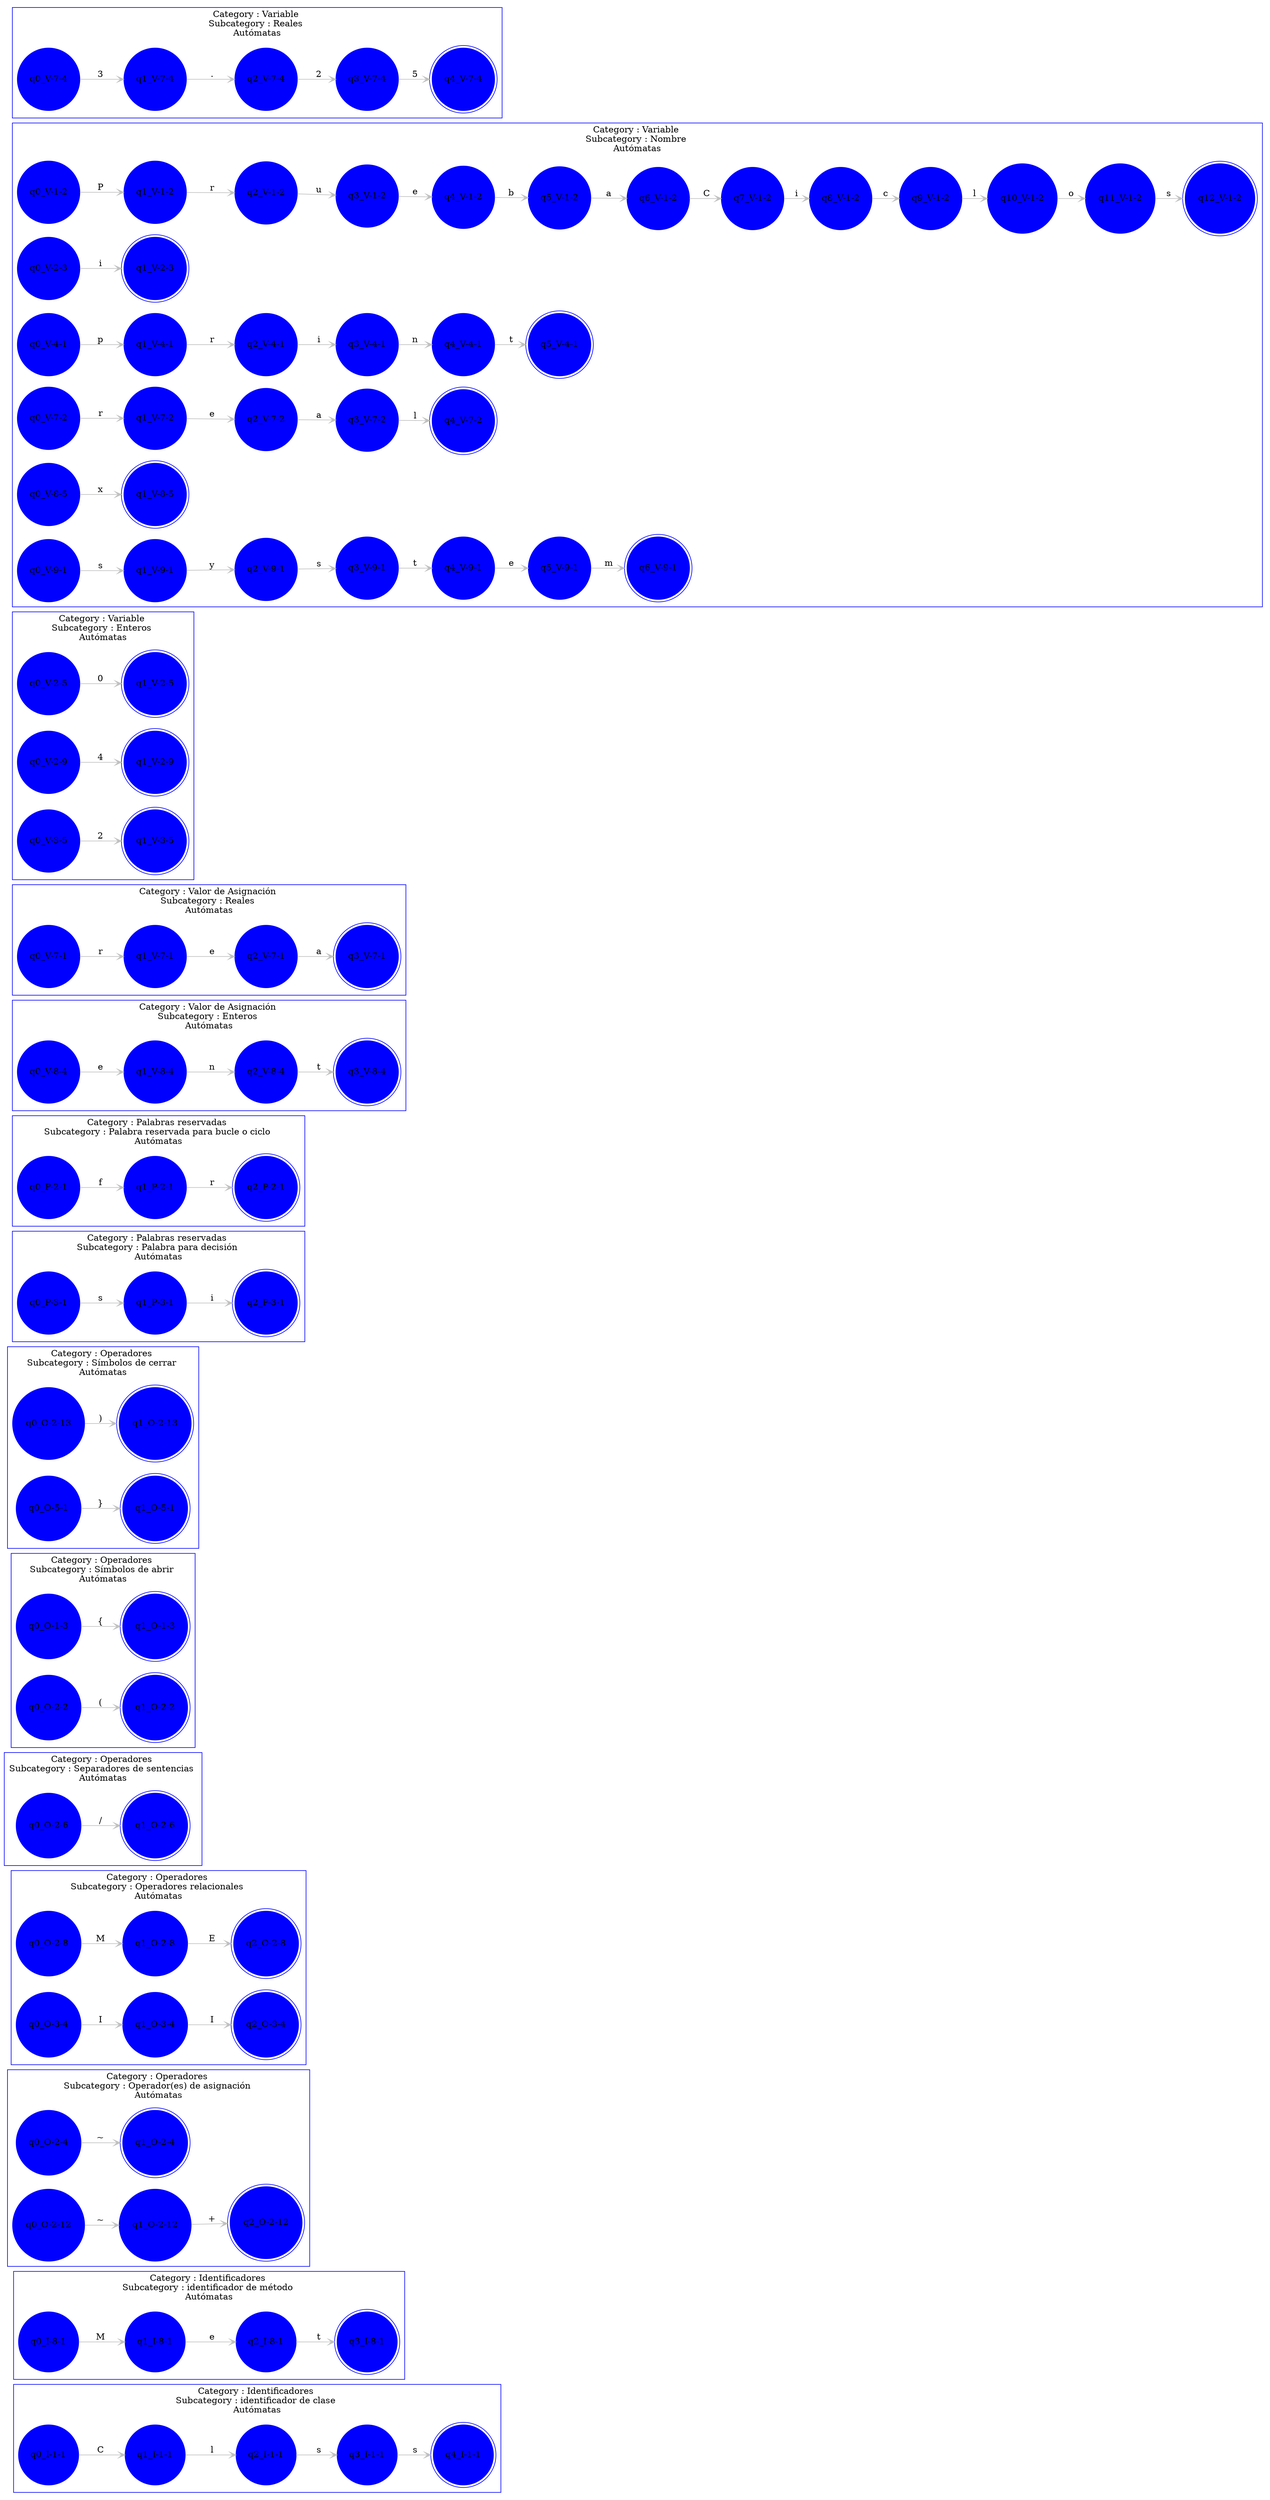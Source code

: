 // Autómatas para las palabras
digraph {
	rankdir=LR
	subgraph "cluster_Identificadores_identificador de clase" {
		label="Category : Identificadores 
Subcategory : identificador de clase 
Autómatas"
		color=blue
		rankdir=LR
		"q4_I-1-1" [label="q4_I-1-1" color=blue fontcolor=black peripheries=2 shape=circle style=filled]
		"q0_I-1-1" [label="q0_I-1-1" color=blue fontcolor=black shape=circle style=filled]
		"q1_I-1-1" [label="q1_I-1-1" color=blue fontcolor=black shape=circle style=filled]
		"q2_I-1-1" [label="q2_I-1-1" color=blue fontcolor=black shape=circle style=filled]
		"q3_I-1-1" [label="q3_I-1-1" color=blue fontcolor=black shape=circle style=filled]
		"q4_I-1-1" [label="q4_I-1-1" color=blue fontcolor=black shape=circle style=filled]
		"q0_I-1-1" -> "q1_I-1-1" [label=C arrowhead=vee color=grey dir=forward fontcolor=black style=solid]
		"q1_I-1-1" -> "q2_I-1-1" [label=l arrowhead=vee color=grey dir=forward fontcolor=black style=solid]
		"q2_I-1-1" -> "q3_I-1-1" [label=s arrowhead=vee color=grey dir=forward fontcolor=black style=solid]
		"q3_I-1-1" -> "q4_I-1-1" [label=s arrowhead=vee color=grey dir=forward fontcolor=black style=solid]
	}
	subgraph "cluster_Identificadores_identificador de método" {
		label="Category : Identificadores 
Subcategory : identificador de método 
Autómatas"
		color=blue
		rankdir=LR
		"q3_I-8-1" [label="q3_I-8-1" color=blue fontcolor=black peripheries=2 shape=circle style=filled]
		"q0_I-8-1" [label="q0_I-8-1" color=blue fontcolor=black shape=circle style=filled]
		"q1_I-8-1" [label="q1_I-8-1" color=blue fontcolor=black shape=circle style=filled]
		"q2_I-8-1" [label="q2_I-8-1" color=blue fontcolor=black shape=circle style=filled]
		"q3_I-8-1" [label="q3_I-8-1" color=blue fontcolor=black shape=circle style=filled]
		"q0_I-8-1" -> "q1_I-8-1" [label=M arrowhead=vee color=grey dir=forward fontcolor=black style=solid]
		"q1_I-8-1" -> "q2_I-8-1" [label=e arrowhead=vee color=grey dir=forward fontcolor=black style=solid]
		"q2_I-8-1" -> "q3_I-8-1" [label=t arrowhead=vee color=grey dir=forward fontcolor=black style=solid]
	}
	subgraph "cluster_Operadores_Operador(es) de asignación" {
		label="Category : Operadores 
Subcategory : Operador(es) de asignación 
Autómatas"
		color=blue
		rankdir=LR
		"q1_O-2-4" [label="q1_O-2-4" color=blue fontcolor=black peripheries=2 shape=circle style=filled]
		"q0_O-2-4" [label="q0_O-2-4" color=blue fontcolor=black shape=circle style=filled]
		"q1_O-2-4" [label="q1_O-2-4" color=blue fontcolor=black shape=circle style=filled]
		"q0_O-2-4" -> "q1_O-2-4" [label="~" arrowhead=vee color=grey dir=forward fontcolor=black style=solid]
	}
	subgraph "cluster_Operadores_Operador(es) de asignación" {
		label="Category : Operadores 
Subcategory : Operador(es) de asignación 
Autómatas"
		color=blue
		rankdir=LR
		"q2_O-2-12" [label="q2_O-2-12" color=blue fontcolor=black peripheries=2 shape=circle style=filled]
		"q0_O-2-12" [label="q0_O-2-12" color=blue fontcolor=black shape=circle style=filled]
		"q1_O-2-12" [label="q1_O-2-12" color=blue fontcolor=black shape=circle style=filled]
		"q2_O-2-12" [label="q2_O-2-12" color=blue fontcolor=black shape=circle style=filled]
		"q0_O-2-12" -> "q1_O-2-12" [label="~" arrowhead=vee color=grey dir=forward fontcolor=black style=solid]
		"q1_O-2-12" -> "q2_O-2-12" [label="+" arrowhead=vee color=grey dir=forward fontcolor=black style=solid]
	}
	subgraph "cluster_Operadores_Operadores relacionales" {
		label="Category : Operadores 
Subcategory : Operadores relacionales 
Autómatas"
		color=blue
		rankdir=LR
		"q2_O-2-8" [label="q2_O-2-8" color=blue fontcolor=black peripheries=2 shape=circle style=filled]
		"q0_O-2-8" [label="q0_O-2-8" color=blue fontcolor=black shape=circle style=filled]
		"q1_O-2-8" [label="q1_O-2-8" color=blue fontcolor=black shape=circle style=filled]
		"q2_O-2-8" [label="q2_O-2-8" color=blue fontcolor=black shape=circle style=filled]
		"q0_O-2-8" -> "q1_O-2-8" [label=M arrowhead=vee color=grey dir=forward fontcolor=black style=solid]
		"q1_O-2-8" -> "q2_O-2-8" [label=E arrowhead=vee color=grey dir=forward fontcolor=black style=solid]
	}
	subgraph "cluster_Operadores_Operadores relacionales" {
		label="Category : Operadores 
Subcategory : Operadores relacionales 
Autómatas"
		color=blue
		rankdir=LR
		"q2_O-3-4" [label="q2_O-3-4" color=blue fontcolor=black peripheries=2 shape=circle style=filled]
		"q0_O-3-4" [label="q0_O-3-4" color=blue fontcolor=black shape=circle style=filled]
		"q1_O-3-4" [label="q1_O-3-4" color=blue fontcolor=black shape=circle style=filled]
		"q2_O-3-4" [label="q2_O-3-4" color=blue fontcolor=black shape=circle style=filled]
		"q0_O-3-4" -> "q1_O-3-4" [label=I arrowhead=vee color=grey dir=forward fontcolor=black style=solid]
		"q1_O-3-4" -> "q2_O-3-4" [label=I arrowhead=vee color=grey dir=forward fontcolor=black style=solid]
	}
	subgraph "cluster_Operadores_Separadores de sentencias" {
		label="Category : Operadores 
Subcategory : Separadores de sentencias 
Autómatas"
		color=blue
		rankdir=LR
		"q1_O-2-6" [label="q1_O-2-6" color=blue fontcolor=black peripheries=2 shape=circle style=filled]
		"q0_O-2-6" [label="q0_O-2-6" color=blue fontcolor=black shape=circle style=filled]
		"q1_O-2-6" [label="q1_O-2-6" color=blue fontcolor=black shape=circle style=filled]
		"q0_O-2-6" -> "q1_O-2-6" [label="/" arrowhead=vee color=grey dir=forward fontcolor=black style=solid]
	}
	subgraph "cluster_Operadores_Símbolos de abrir" {
		label="Category : Operadores 
Subcategory : Símbolos de abrir 
Autómatas"
		color=blue
		rankdir=LR
		"q1_O-1-3" [label="q1_O-1-3" color=blue fontcolor=black peripheries=2 shape=circle style=filled]
		"q0_O-1-3" [label="q0_O-1-3" color=blue fontcolor=black shape=circle style=filled]
		"q1_O-1-3" [label="q1_O-1-3" color=blue fontcolor=black shape=circle style=filled]
		"q0_O-1-3" -> "q1_O-1-3" [label="{" arrowhead=vee color=grey dir=forward fontcolor=black style=solid]
	}
	subgraph "cluster_Operadores_Símbolos de abrir" {
		label="Category : Operadores 
Subcategory : Símbolos de abrir 
Autómatas"
		color=blue
		rankdir=LR
		"q1_O-2-2" [label="q1_O-2-2" color=blue fontcolor=black peripheries=2 shape=circle style=filled]
		"q0_O-2-2" [label="q0_O-2-2" color=blue fontcolor=black shape=circle style=filled]
		"q1_O-2-2" [label="q1_O-2-2" color=blue fontcolor=black shape=circle style=filled]
		"q0_O-2-2" -> "q1_O-2-2" [label="(" arrowhead=vee color=grey dir=forward fontcolor=black style=solid]
	}
	subgraph "cluster_Operadores_Símbolos de cerrar" {
		label="Category : Operadores 
Subcategory : Símbolos de cerrar 
Autómatas"
		color=blue
		rankdir=LR
		"q1_O-2-13" [label="q1_O-2-13" color=blue fontcolor=black peripheries=2 shape=circle style=filled]
		"q0_O-2-13" [label="q0_O-2-13" color=blue fontcolor=black shape=circle style=filled]
		"q1_O-2-13" [label="q1_O-2-13" color=blue fontcolor=black shape=circle style=filled]
		"q0_O-2-13" -> "q1_O-2-13" [label=")" arrowhead=vee color=grey dir=forward fontcolor=black style=solid]
	}
	subgraph "cluster_Operadores_Símbolos de cerrar" {
		label="Category : Operadores 
Subcategory : Símbolos de cerrar 
Autómatas"
		color=blue
		rankdir=LR
		"q1_O-5-1" [label="q1_O-5-1" color=blue fontcolor=black peripheries=2 shape=circle style=filled]
		"q0_O-5-1" [label="q0_O-5-1" color=blue fontcolor=black shape=circle style=filled]
		"q1_O-5-1" [label="q1_O-5-1" color=blue fontcolor=black shape=circle style=filled]
		"q0_O-5-1" -> "q1_O-5-1" [label="}" arrowhead=vee color=grey dir=forward fontcolor=black style=solid]
	}
	subgraph "cluster_Palabras reservadas_Palabra para decisión" {
		label="Category : Palabras reservadas 
Subcategory : Palabra para decisión 
Autómatas"
		color=blue
		rankdir=LR
		"q2_P-3-1" [label="q2_P-3-1" color=blue fontcolor=black peripheries=2 shape=circle style=filled]
		"q0_P-3-1" [label="q0_P-3-1" color=blue fontcolor=black shape=circle style=filled]
		"q1_P-3-1" [label="q1_P-3-1" color=blue fontcolor=black shape=circle style=filled]
		"q2_P-3-1" [label="q2_P-3-1" color=blue fontcolor=black shape=circle style=filled]
		"q0_P-3-1" -> "q1_P-3-1" [label=s arrowhead=vee color=grey dir=forward fontcolor=black style=solid]
		"q1_P-3-1" -> "q2_P-3-1" [label=i arrowhead=vee color=grey dir=forward fontcolor=black style=solid]
	}
	subgraph "cluster_Palabras reservadas_Palabra reservada para bucle o ciclo" {
		label="Category : Palabras reservadas 
Subcategory : Palabra reservada para bucle o ciclo 
Autómatas"
		color=blue
		rankdir=LR
		"q2_P-2-1" [label="q2_P-2-1" color=blue fontcolor=black peripheries=2 shape=circle style=filled]
		"q0_P-2-1" [label="q0_P-2-1" color=blue fontcolor=black shape=circle style=filled]
		"q1_P-2-1" [label="q1_P-2-1" color=blue fontcolor=black shape=circle style=filled]
		"q2_P-2-1" [label="q2_P-2-1" color=blue fontcolor=black shape=circle style=filled]
		"q0_P-2-1" -> "q1_P-2-1" [label=f arrowhead=vee color=grey dir=forward fontcolor=black style=solid]
		"q1_P-2-1" -> "q2_P-2-1" [label=r arrowhead=vee color=grey dir=forward fontcolor=black style=solid]
	}
	subgraph "cluster_Valor de Asignación_Enteros" {
		label="Category : Valor de Asignación 
Subcategory : Enteros 
Autómatas"
		color=blue
		rankdir=LR
		"q3_V-8-4" [label="q3_V-8-4" color=blue fontcolor=black peripheries=2 shape=circle style=filled]
		"q0_V-8-4" [label="q0_V-8-4" color=blue fontcolor=black shape=circle style=filled]
		"q1_V-8-4" [label="q1_V-8-4" color=blue fontcolor=black shape=circle style=filled]
		"q2_V-8-4" [label="q2_V-8-4" color=blue fontcolor=black shape=circle style=filled]
		"q3_V-8-4" [label="q3_V-8-4" color=blue fontcolor=black shape=circle style=filled]
		"q0_V-8-4" -> "q1_V-8-4" [label=e arrowhead=vee color=grey dir=forward fontcolor=black style=solid]
		"q1_V-8-4" -> "q2_V-8-4" [label=n arrowhead=vee color=grey dir=forward fontcolor=black style=solid]
		"q2_V-8-4" -> "q3_V-8-4" [label=t arrowhead=vee color=grey dir=forward fontcolor=black style=solid]
	}
	subgraph "cluster_Valor de Asignación_Reales" {
		label="Category : Valor de Asignación 
Subcategory : Reales 
Autómatas"
		color=blue
		rankdir=LR
		"q3_V-7-1" [label="q3_V-7-1" color=blue fontcolor=black peripheries=2 shape=circle style=filled]
		"q0_V-7-1" [label="q0_V-7-1" color=blue fontcolor=black shape=circle style=filled]
		"q1_V-7-1" [label="q1_V-7-1" color=blue fontcolor=black shape=circle style=filled]
		"q2_V-7-1" [label="q2_V-7-1" color=blue fontcolor=black shape=circle style=filled]
		"q3_V-7-1" [label="q3_V-7-1" color=blue fontcolor=black shape=circle style=filled]
		"q0_V-7-1" -> "q1_V-7-1" [label=r arrowhead=vee color=grey dir=forward fontcolor=black style=solid]
		"q1_V-7-1" -> "q2_V-7-1" [label=e arrowhead=vee color=grey dir=forward fontcolor=black style=solid]
		"q2_V-7-1" -> "q3_V-7-1" [label=a arrowhead=vee color=grey dir=forward fontcolor=black style=solid]
	}
	subgraph cluster_Variable_Enteros {
		label="Category : Variable 
Subcategory : Enteros 
Autómatas"
		color=blue
		rankdir=LR
		"q1_V-2-5" [label="q1_V-2-5" color=blue fontcolor=black peripheries=2 shape=circle style=filled]
		"q0_V-2-5" [label="q0_V-2-5" color=blue fontcolor=black shape=circle style=filled]
		"q1_V-2-5" [label="q1_V-2-5" color=blue fontcolor=black shape=circle style=filled]
		"q0_V-2-5" -> "q1_V-2-5" [label=0 arrowhead=vee color=grey dir=forward fontcolor=black style=solid]
	}
	subgraph cluster_Variable_Enteros {
		label="Category : Variable 
Subcategory : Enteros 
Autómatas"
		color=blue
		rankdir=LR
		"q1_V-2-9" [label="q1_V-2-9" color=blue fontcolor=black peripheries=2 shape=circle style=filled]
		"q0_V-2-9" [label="q0_V-2-9" color=blue fontcolor=black shape=circle style=filled]
		"q1_V-2-9" [label="q1_V-2-9" color=blue fontcolor=black shape=circle style=filled]
		"q0_V-2-9" -> "q1_V-2-9" [label=4 arrowhead=vee color=grey dir=forward fontcolor=black style=solid]
	}
	subgraph cluster_Variable_Enteros {
		label="Category : Variable 
Subcategory : Enteros 
Autómatas"
		color=blue
		rankdir=LR
		"q1_V-3-5" [label="q1_V-3-5" color=blue fontcolor=black peripheries=2 shape=circle style=filled]
		"q0_V-3-5" [label="q0_V-3-5" color=blue fontcolor=black shape=circle style=filled]
		"q1_V-3-5" [label="q1_V-3-5" color=blue fontcolor=black shape=circle style=filled]
		"q0_V-3-5" -> "q1_V-3-5" [label=2 arrowhead=vee color=grey dir=forward fontcolor=black style=solid]
	}
	subgraph cluster_Variable_Nombre {
		label="Category : Variable 
Subcategory : Nombre 
Autómatas"
		color=blue
		rankdir=LR
		"q12_V-1-2" [label="q12_V-1-2" color=blue fontcolor=black peripheries=2 shape=circle style=filled]
		"q0_V-1-2" [label="q0_V-1-2" color=blue fontcolor=black shape=circle style=filled]
		"q1_V-1-2" [label="q1_V-1-2" color=blue fontcolor=black shape=circle style=filled]
		"q2_V-1-2" [label="q2_V-1-2" color=blue fontcolor=black shape=circle style=filled]
		"q3_V-1-2" [label="q3_V-1-2" color=blue fontcolor=black shape=circle style=filled]
		"q4_V-1-2" [label="q4_V-1-2" color=blue fontcolor=black shape=circle style=filled]
		"q5_V-1-2" [label="q5_V-1-2" color=blue fontcolor=black shape=circle style=filled]
		"q6_V-1-2" [label="q6_V-1-2" color=blue fontcolor=black shape=circle style=filled]
		"q7_V-1-2" [label="q7_V-1-2" color=blue fontcolor=black shape=circle style=filled]
		"q8_V-1-2" [label="q8_V-1-2" color=blue fontcolor=black shape=circle style=filled]
		"q9_V-1-2" [label="q9_V-1-2" color=blue fontcolor=black shape=circle style=filled]
		"q10_V-1-2" [label="q10_V-1-2" color=blue fontcolor=black shape=circle style=filled]
		"q11_V-1-2" [label="q11_V-1-2" color=blue fontcolor=black shape=circle style=filled]
		"q12_V-1-2" [label="q12_V-1-2" color=blue fontcolor=black shape=circle style=filled]
		"q0_V-1-2" -> "q1_V-1-2" [label=P arrowhead=vee color=grey dir=forward fontcolor=black style=solid]
		"q1_V-1-2" -> "q2_V-1-2" [label=r arrowhead=vee color=grey dir=forward fontcolor=black style=solid]
		"q2_V-1-2" -> "q3_V-1-2" [label=u arrowhead=vee color=grey dir=forward fontcolor=black style=solid]
		"q3_V-1-2" -> "q4_V-1-2" [label=e arrowhead=vee color=grey dir=forward fontcolor=black style=solid]
		"q4_V-1-2" -> "q5_V-1-2" [label=b arrowhead=vee color=grey dir=forward fontcolor=black style=solid]
		"q5_V-1-2" -> "q6_V-1-2" [label=a arrowhead=vee color=grey dir=forward fontcolor=black style=solid]
		"q6_V-1-2" -> "q7_V-1-2" [label=C arrowhead=vee color=grey dir=forward fontcolor=black style=solid]
		"q7_V-1-2" -> "q8_V-1-2" [label=i arrowhead=vee color=grey dir=forward fontcolor=black style=solid]
		"q8_V-1-2" -> "q9_V-1-2" [label=c arrowhead=vee color=grey dir=forward fontcolor=black style=solid]
		"q9_V-1-2" -> "q10_V-1-2" [label=l arrowhead=vee color=grey dir=forward fontcolor=black style=solid]
		"q10_V-1-2" -> "q11_V-1-2" [label=o arrowhead=vee color=grey dir=forward fontcolor=black style=solid]
		"q11_V-1-2" -> "q12_V-1-2" [label=s arrowhead=vee color=grey dir=forward fontcolor=black style=solid]
	}
	subgraph cluster_Variable_Nombre {
		label="Category : Variable 
Subcategory : Nombre 
Autómatas"
		color=blue
		rankdir=LR
		"q1_V-2-3" [label="q1_V-2-3" color=blue fontcolor=black peripheries=2 shape=circle style=filled]
		"q0_V-2-3" [label="q0_V-2-3" color=blue fontcolor=black shape=circle style=filled]
		"q1_V-2-3" [label="q1_V-2-3" color=blue fontcolor=black shape=circle style=filled]
		"q0_V-2-3" -> "q1_V-2-3" [label=i arrowhead=vee color=grey dir=forward fontcolor=black style=solid]
	}
	subgraph cluster_Variable_Nombre {
		label="Category : Variable 
Subcategory : Nombre 
Autómatas"
		color=blue
		rankdir=LR
		"q5_V-4-1" [label="q5_V-4-1" color=blue fontcolor=black peripheries=2 shape=circle style=filled]
		"q0_V-4-1" [label="q0_V-4-1" color=blue fontcolor=black shape=circle style=filled]
		"q1_V-4-1" [label="q1_V-4-1" color=blue fontcolor=black shape=circle style=filled]
		"q2_V-4-1" [label="q2_V-4-1" color=blue fontcolor=black shape=circle style=filled]
		"q3_V-4-1" [label="q3_V-4-1" color=blue fontcolor=black shape=circle style=filled]
		"q4_V-4-1" [label="q4_V-4-1" color=blue fontcolor=black shape=circle style=filled]
		"q5_V-4-1" [label="q5_V-4-1" color=blue fontcolor=black shape=circle style=filled]
		"q0_V-4-1" -> "q1_V-4-1" [label=p arrowhead=vee color=grey dir=forward fontcolor=black style=solid]
		"q1_V-4-1" -> "q2_V-4-1" [label=r arrowhead=vee color=grey dir=forward fontcolor=black style=solid]
		"q2_V-4-1" -> "q3_V-4-1" [label=i arrowhead=vee color=grey dir=forward fontcolor=black style=solid]
		"q3_V-4-1" -> "q4_V-4-1" [label=n arrowhead=vee color=grey dir=forward fontcolor=black style=solid]
		"q4_V-4-1" -> "q5_V-4-1" [label=t arrowhead=vee color=grey dir=forward fontcolor=black style=solid]
	}
	subgraph cluster_Variable_Nombre {
		label="Category : Variable 
Subcategory : Nombre 
Autómatas"
		color=blue
		rankdir=LR
		"q4_V-7-2" [label="q4_V-7-2" color=blue fontcolor=black peripheries=2 shape=circle style=filled]
		"q0_V-7-2" [label="q0_V-7-2" color=blue fontcolor=black shape=circle style=filled]
		"q1_V-7-2" [label="q1_V-7-2" color=blue fontcolor=black shape=circle style=filled]
		"q2_V-7-2" [label="q2_V-7-2" color=blue fontcolor=black shape=circle style=filled]
		"q3_V-7-2" [label="q3_V-7-2" color=blue fontcolor=black shape=circle style=filled]
		"q4_V-7-2" [label="q4_V-7-2" color=blue fontcolor=black shape=circle style=filled]
		"q0_V-7-2" -> "q1_V-7-2" [label=r arrowhead=vee color=grey dir=forward fontcolor=black style=solid]
		"q1_V-7-2" -> "q2_V-7-2" [label=e arrowhead=vee color=grey dir=forward fontcolor=black style=solid]
		"q2_V-7-2" -> "q3_V-7-2" [label=a arrowhead=vee color=grey dir=forward fontcolor=black style=solid]
		"q3_V-7-2" -> "q4_V-7-2" [label=l arrowhead=vee color=grey dir=forward fontcolor=black style=solid]
	}
	subgraph cluster_Variable_Nombre {
		label="Category : Variable 
Subcategory : Nombre 
Autómatas"
		color=blue
		rankdir=LR
		"q1_V-8-5" [label="q1_V-8-5" color=blue fontcolor=black peripheries=2 shape=circle style=filled]
		"q0_V-8-5" [label="q0_V-8-5" color=blue fontcolor=black shape=circle style=filled]
		"q1_V-8-5" [label="q1_V-8-5" color=blue fontcolor=black shape=circle style=filled]
		"q0_V-8-5" -> "q1_V-8-5" [label=x arrowhead=vee color=grey dir=forward fontcolor=black style=solid]
	}
	subgraph cluster_Variable_Nombre {
		label="Category : Variable 
Subcategory : Nombre 
Autómatas"
		color=blue
		rankdir=LR
		"q6_V-9-1" [label="q6_V-9-1" color=blue fontcolor=black peripheries=2 shape=circle style=filled]
		"q0_V-9-1" [label="q0_V-9-1" color=blue fontcolor=black shape=circle style=filled]
		"q1_V-9-1" [label="q1_V-9-1" color=blue fontcolor=black shape=circle style=filled]
		"q2_V-9-1" [label="q2_V-9-1" color=blue fontcolor=black shape=circle style=filled]
		"q3_V-9-1" [label="q3_V-9-1" color=blue fontcolor=black shape=circle style=filled]
		"q4_V-9-1" [label="q4_V-9-1" color=blue fontcolor=black shape=circle style=filled]
		"q5_V-9-1" [label="q5_V-9-1" color=blue fontcolor=black shape=circle style=filled]
		"q6_V-9-1" [label="q6_V-9-1" color=blue fontcolor=black shape=circle style=filled]
		"q0_V-9-1" -> "q1_V-9-1" [label=s arrowhead=vee color=grey dir=forward fontcolor=black style=solid]
		"q1_V-9-1" -> "q2_V-9-1" [label=y arrowhead=vee color=grey dir=forward fontcolor=black style=solid]
		"q2_V-9-1" -> "q3_V-9-1" [label=s arrowhead=vee color=grey dir=forward fontcolor=black style=solid]
		"q3_V-9-1" -> "q4_V-9-1" [label=t arrowhead=vee color=grey dir=forward fontcolor=black style=solid]
		"q4_V-9-1" -> "q5_V-9-1" [label=e arrowhead=vee color=grey dir=forward fontcolor=black style=solid]
		"q5_V-9-1" -> "q6_V-9-1" [label=m arrowhead=vee color=grey dir=forward fontcolor=black style=solid]
	}
	subgraph cluster_Variable_Reales {
		label="Category : Variable 
Subcategory : Reales 
Autómatas"
		color=blue
		rankdir=LR
		"q4_V-7-4" [label="q4_V-7-4" color=blue fontcolor=black peripheries=2 shape=circle style=filled]
		"q0_V-7-4" [label="q0_V-7-4" color=blue fontcolor=black shape=circle style=filled]
		"q1_V-7-4" [label="q1_V-7-4" color=blue fontcolor=black shape=circle style=filled]
		"q2_V-7-4" [label="q2_V-7-4" color=blue fontcolor=black shape=circle style=filled]
		"q3_V-7-4" [label="q3_V-7-4" color=blue fontcolor=black shape=circle style=filled]
		"q4_V-7-4" [label="q4_V-7-4" color=blue fontcolor=black shape=circle style=filled]
		"q0_V-7-4" -> "q1_V-7-4" [label=3 arrowhead=vee color=grey dir=forward fontcolor=black style=solid]
		"q1_V-7-4" -> "q2_V-7-4" [label="." arrowhead=vee color=grey dir=forward fontcolor=black style=solid]
		"q2_V-7-4" -> "q3_V-7-4" [label=2 arrowhead=vee color=grey dir=forward fontcolor=black style=solid]
		"q3_V-7-4" -> "q4_V-7-4" [label=5 arrowhead=vee color=grey dir=forward fontcolor=black style=solid]
	}
}
